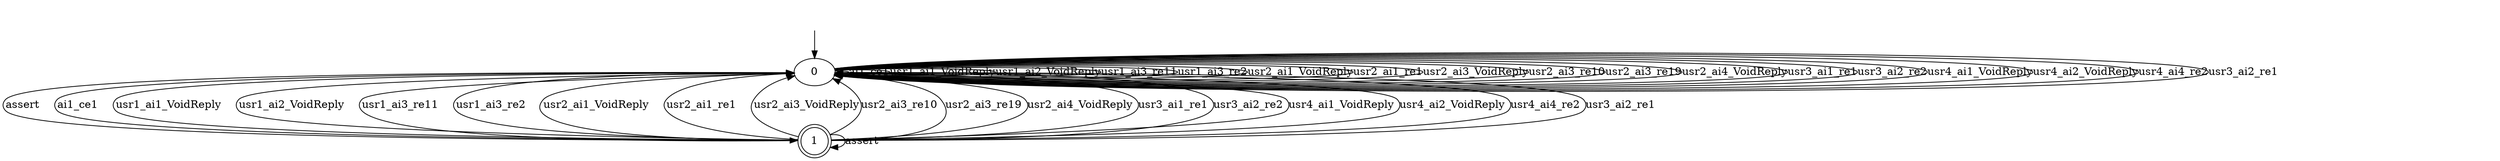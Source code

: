 digraph T3 {
0 [label="0"];
1 [label="1", shape=doublecircle];
0 -> 0  [label="ai1_ce1"];
0 -> 0  [label="usr1_ai1_VoidReply"];
0 -> 0  [label="usr1_ai2_VoidReply"];
0 -> 0  [label="usr1_ai3_re11"];
0 -> 0  [label="usr1_ai3_re2"];
0 -> 0  [label="usr2_ai1_VoidReply"];
0 -> 0  [label="usr2_ai1_re1"];
0 -> 0  [label="usr2_ai3_VoidReply"];
0 -> 0  [label="usr2_ai3_re10"];
0 -> 0  [label="usr2_ai3_re19"];
0 -> 0  [label="usr2_ai4_VoidReply"];
0 -> 0  [label="usr3_ai1_re1"];
0 -> 0  [label="usr3_ai2_re2"];
0 -> 0  [label="usr4_ai1_VoidReply"];
0 -> 0  [label="usr4_ai2_VoidReply"];
0 -> 0  [label="usr4_ai4_re2"];
0 -> 0  [label="usr3_ai2_re1"];
0 -> 1  [label="assert"];
1 -> 0  [label="ai1_ce1"];
1 -> 0  [label="usr1_ai1_VoidReply"];
1 -> 0  [label="usr1_ai2_VoidReply"];
1 -> 0  [label="usr1_ai3_re11"];
1 -> 0  [label="usr1_ai3_re2"];
1 -> 0  [label="usr2_ai1_VoidReply"];
1 -> 0  [label="usr2_ai1_re1"];
1 -> 0  [label="usr2_ai3_VoidReply"];
1 -> 0  [label="usr2_ai3_re10"];
1 -> 0  [label="usr2_ai3_re19"];
1 -> 0  [label="usr2_ai4_VoidReply"];
1 -> 0  [label="usr3_ai1_re1"];
1 -> 0  [label="usr3_ai2_re2"];
1 -> 0  [label="usr4_ai1_VoidReply"];
1 -> 0  [label="usr4_ai2_VoidReply"];
1 -> 0  [label="usr4_ai4_re2"];
1 -> 0  [label="usr3_ai2_re1"];
1 -> 1  [label="assert"];
__start0 [label="", shape=none];
__start0 -> 0  [label=""];
}
